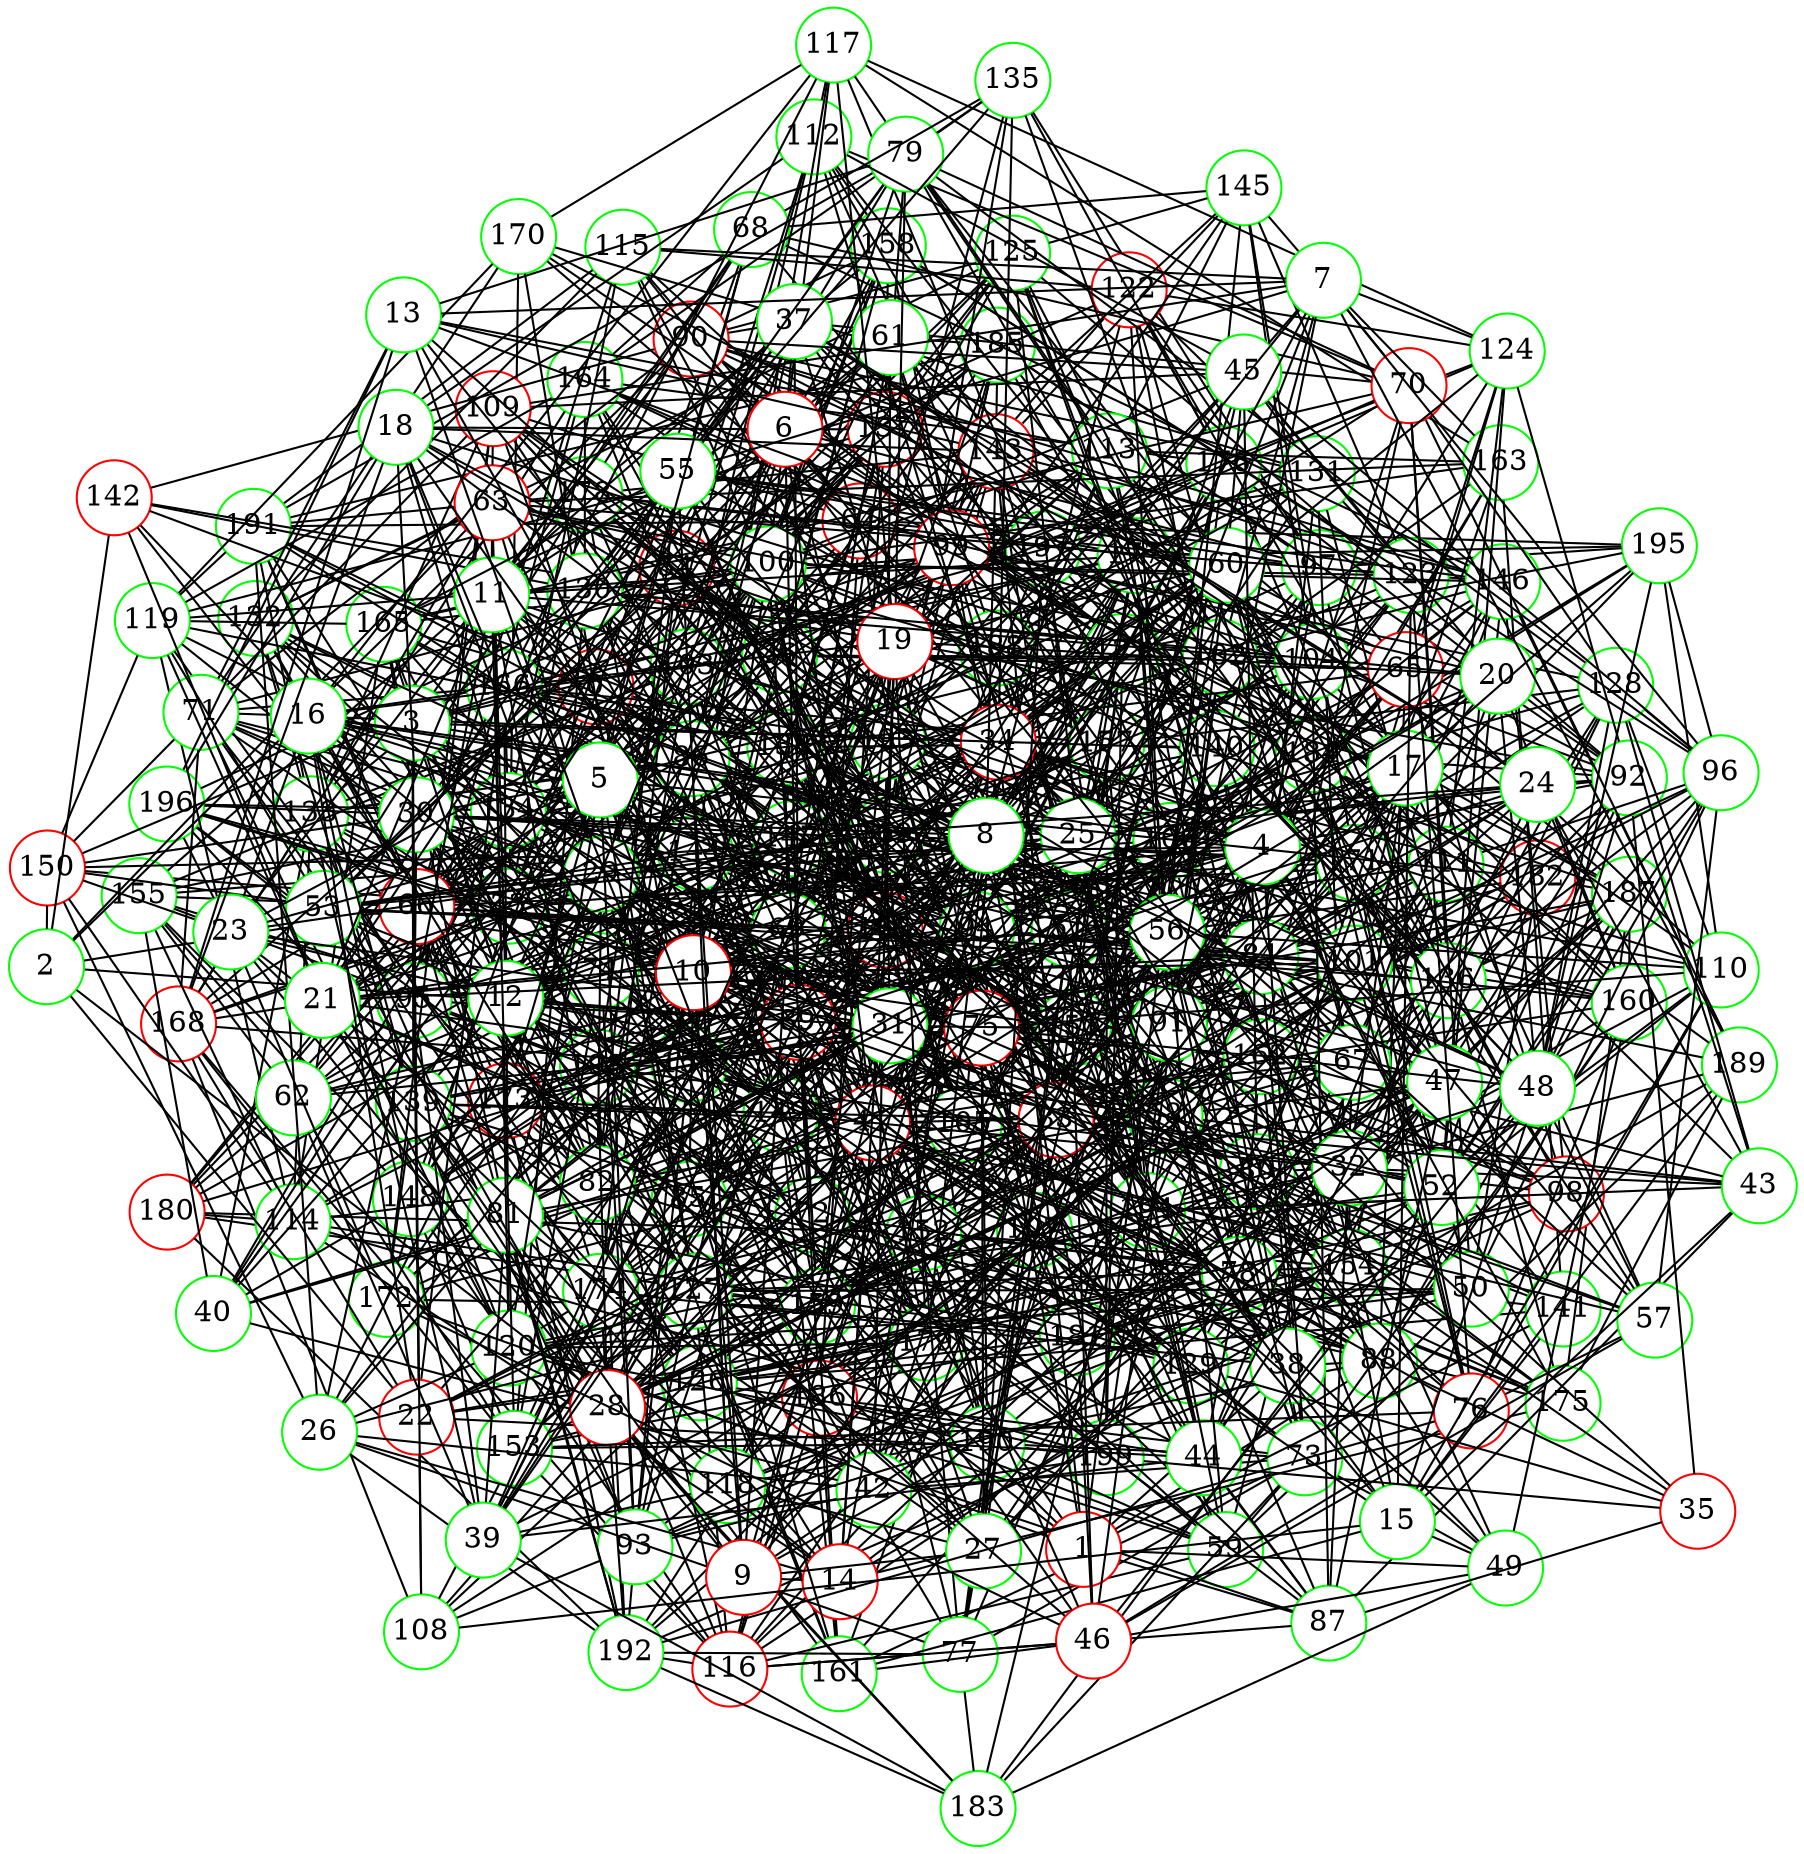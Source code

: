 graph {
graph ["layout"="fdp"]
node ["style"="filled","fillcolor"="white","fixedsize"="true","shape"="circle"]
"0" ["color"="red"]
"33" ["color"="green"]
"64" ["color"="red"]
"97" ["color"="green"]
"195" ["color"="green"]
"135" ["color"="green"]
"176" ["color"="green"]
"164" ["color"="green"]
"168" ["color"="red"]
"169" ["color"="green"]
"171" ["color"="green"]
"198" ["color"="green"]
"173" ["color"="red"]
"192" ["color"="green"]
"194" ["color"="green"]
"197" ["color"="green"]
"186" ["color"="red"]
"199" ["color"="green"]
"190" ["color"="green"]
"191" ["color"="green"]
"172" ["color"="green"]
"185" ["color"="green"]
"193" ["color"="green"]
"106" ["color"="green"]
"107" ["color"="green"]
"163" ["color"="green"]
"133" ["color"="green"]
"138" ["color"="green"]
"166" ["color"="green"]
"177" ["color"="green"]
"188" ["color"="green"]
"142" ["color"="red"]
"149" ["color"="green"]
"159" ["color"="green"]
"161" ["color"="green"]
"167" ["color"="red"]
"184" ["color"="green"]
"189" ["color"="green"]
"180" ["color"="red"]
"182" ["color"="red"]
"187" ["color"="green"]
"181" ["color"="green"]
"157" ["color"="green"]
"170" ["color"="green"]
"178" ["color"="green"]
"108" ["color"="green"]
"174" ["color"="green"]
"116" ["color"="red"]
"129" ["color"="green"]
"152" ["color"="green"]
"165" ["color"="green"]
"154" ["color"="green"]
"156" ["color"="green"]
"175" ["color"="green"]
"148" ["color"="green"]
"183" ["color"="green"]
"153" ["color"="green"]
"179" ["color"="green"]
"155" ["color"="green"]
"127" ["color"="green"]
"162" ["color"="green"]
"140" ["color"="green"]
"146" ["color"="green"]
"147" ["color"="green"]
"141" ["color"="green"]
"123" ["color"="green"]
"131" ["color"="green"]
"145" ["color"="green"]
"151" ["color"="green"]
"158" ["color"="green"]
"144" ["color"="green"]
"160" ["color"="green"]
"150" ["color"="red"]
"122" ["color"="red"]
"139" ["color"="green"]
"124" ["color"="green"]
"72" ["color"="green"]
"103" ["color"="green"]
"137" ["color"="red"]
"112" ["color"="green"]
"117" ["color"="green"]
"143" ["color"="red"]
"125" ["color"="green"]
"132" ["color"="green"]
"104" ["color"="green"]
"130" ["color"="green"]
"105" ["color"="green"]
"109" ["color"="red"]
"111" ["color"="green"]
"113" ["color"="green"]
"126" ["color"="green"]
"196" ["color"="green"]
"78" ["color"="green"]
"128" ["color"="green"]
"92" ["color"="green"]
"95" ["color"="green"]
"134" ["color"="green"]
"115" ["color"="green"]
"90" ["color"="red"]
"121" ["color"="green"]
"36" ["color"="green"]
"65" ["color"="red"]
"98" ["color"="red"]
"136" ["color"="green"]
"110" ["color"="green"]
"86" ["color"="green"]
"118" ["color"="green"]
"88" ["color"="green"]
"96" ["color"="green"]
"101" ["color"="green"]
"70" ["color"="red"]
"79" ["color"="green"]
"102" ["color"="green"]
"59" ["color"="green"]
"67" ["color"="green"]
"82" ["color"="green"]
"114" ["color"="green"]
"119" ["color"="green"]
"84" ["color"="green"]
"94" ["color"="green"]
"87" ["color"="green"]
"120" ["color"="green"]
"89" ["color"="red"]
"73" ["color"="green"]
"99" ["color"="red"]
"77" ["color"="green"]
"85" ["color"="green"]
"74" ["color"="green"]
"93" ["color"="green"]
"68" ["color"="green"]
"40" ["color"="green"]
"41" ["color"="red"]
"100" ["color"="green"]
"69" ["color"="green"]
"83" ["color"="red"]
"50" ["color"="green"]
"58" ["color"="green"]
"71" ["color"="green"]
"42" ["color"="green"]
"91" ["color"="green"]
"80" ["color"="green"]
"51" ["color"="green"]
"54" ["color"="red"]
"1" ["color"="red"]
"49" ["color"="green"]
"34" ["color"="red"]
"60" ["color"="green"]
"62" ["color"="green"]
"75" ["color"="red"]
"38" ["color"="green"]
"2" ["color"="green"]
"66" ["color"="red"]
"22" ["color"="red"]
"44" ["color"="green"]
"14" ["color"="red"]
"81" ["color"="green"]
"26" ["color"="green"]
"32" ["color"="green"]
"43" ["color"="green"]
"52" ["color"="green"]
"56" ["color"="green"]
"29" ["color"="green"]
"37" ["color"="green"]
"53" ["color"="green"]
"61" ["color"="green"]
"30" ["color"="green"]
"31" ["color"="green"]
"63" ["color"="red"]
"3" ["color"="green"]
"25" ["color"="green"]
"45" ["color"="green"]
"12" ["color"="green"]
"23" ["color"="green"]
"28" ["color"="red"]
"27" ["color"="green"]
"47" ["color"="green"]
"4" ["color"="green"]
"10" ["color"="red"]
"17" ["color"="green"]
"57" ["color"="green"]
"76" ["color"="red"]
"19" ["color"="red"]
"20" ["color"="green"]
"48" ["color"="green"]
"11" ["color"="green"]
"21" ["color"="green"]
"55" ["color"="green"]
"16" ["color"="green"]
"5" ["color"="green"]
"6" ["color"="red"]
"18" ["color"="green"]
"7" ["color"="green"]
"13" ["color"="green"]
"8" ["color"="green"]
"9" ["color"="red"]
"15" ["color"="green"]
"24" ["color"="green"]
"35" ["color"="red"]
"39" ["color"="green"]
"46" ["color"="red"]
"0" -- "33"
"0" -- "165"
"0" -- "199"
"0" -- "106"
"0" -- "107"
"0" -- "51"
"0" -- "180"
"0" -- "54"
"0" -- "151"
"0" -- "185"
"0" -- "58"
"0" -- "156"
"0" -- "125"
"33" -- "64"
"33" -- "36"
"33" -- "68"
"33" -- "132"
"33" -- "133"
"33" -- "40"
"33" -- "170"
"33" -- "172"
"33" -- "111"
"33" -- "80"
"33" -- "177"
"33" -- "178"
"33" -- "179"
"33" -- "85"
"33" -- "150"
"33" -- "119"
"64" -- "97"
"64" -- "195"
"64" -- "165"
"64" -- "72"
"64" -- "137"
"64" -- "109"
"64" -- "115"
"64" -- "148"
"64" -- "182"
"64" -- "90"
"64" -- "125"
"64" -- "126"
"64" -- "190"
"64" -- "191"
"97" -- "195"
"97" -- "135"
"97" -- "106"
"97" -- "144"
"97" -- "146"
"97" -- "181"
"97" -- "185"
"97" -- "122"
"135" -- "176"
"135" -- "164"
"135" -- "169"
"164" -- "168"
"164" -- "176"
"169" -- "171"
"169" -- "172"
"169" -- "185"
"169" -- "191"
"171" -- "198"
"171" -- "173"
"173" -- "192"
"173" -- "186"
"173" -- "191"
"192" -- "194"
"192" -- "198"
"194" -- "197"
"186" -- "199"
"186" -- "190"
"190" -- "199"
"191" -- "198"
"185" -- "193"
"185" -- "191"
"106" -- "193"
"106" -- "107"
"106" -- "140"
"106" -- "141"
"106" -- "173"
"106" -- "146"
"106" -- "123"
"106" -- "190"
"107" -- "193"
"107" -- "163"
"107" -- "133"
"107" -- "171"
"107" -- "108"
"107" -- "116"
"107" -- "186"
"107" -- "159"
"133" -- "168"
"133" -- "138"
"133" -- "176"
"133" -- "186"
"133" -- "191"
"138" -- "164"
"138" -- "166"
"138" -- "142"
"138" -- "149"
"138" -- "181"
"138" -- "157"
"138" -- "190"
"138" -- "159"
"166" -- "193"
"166" -- "177"
"177" -- "195"
"177" -- "188"
"188" -- "194"
"142" -- "188"
"149" -- "198"
"149" -- "159"
"149" -- "161"
"149" -- "172"
"149" -- "173"
"159" -- "161"
"159" -- "166"
"159" -- "167"
"159" -- "172"
"159" -- "180"
"159" -- "182"
"161" -- "198"
"161" -- "186"
"167" -- "197"
"167" -- "184"
"167" -- "191"
"184" -- "195"
"184" -- "199"
"184" -- "185"
"184" -- "189"
"180" -- "192"
"182" -- "187"
"187" -- "190"
"181" -- "193"
"181" -- "187"
"157" -- "194"
"157" -- "163"
"157" -- "164"
"157" -- "166"
"157" -- "199"
"157" -- "170"
"157" -- "178"
"170" -- "177"
"178" -- "197"
"178" -- "191"
"108" -- "168"
"108" -- "174"
"174" -- "181"
"174" -- "184"
"116" -- "192"
"116" -- "129"
"116" -- "194"
"116" -- "198"
"116" -- "168"
"116" -- "148"
"116" -- "153"
"116" -- "186"
"116" -- "127"
"116" -- "159"
"129" -- "138"
"129" -- "152"
"152" -- "164"
"152" -- "165"
"152" -- "180"
"152" -- "182"
"152" -- "154"
"152" -- "186"
"165" -- "197"
"165" -- "174"
"154" -- "167"
"154" -- "181"
"154" -- "156"
"154" -- "188"
"154" -- "157"
"156" -- "198"
"156" -- "168"
"156" -- "175"
"156" -- "178"
"175" -- "194"
"175" -- "187"
"175" -- "189"
"148" -- "169"
"148" -- "183"
"148" -- "153"
"148" -- "155"
"183" -- "192"
"153" -- "168"
"153" -- "179"
"153" -- "181"
"153" -- "156"
"153" -- "190"
"179" -- "192"
"155" -- "193"
"155" -- "198"
"155" -- "169"
"155" -- "156"
"127" -- "162"
"127" -- "170"
"127" -- "177"
"127" -- "184"
"127" -- "153"
"127" -- "154"
"127" -- "159"
"162" -- "186"
"140" -- "146"
"140" -- "147"
"140" -- "185"
"140" -- "157"
"140" -- "190"
"146" -- "171"
"146" -- "189"
"147" -- "165"
"147" -- "166"
"141" -- "163"
"141" -- "152"
"141" -- "171"
"123" -- "131"
"123" -- "167"
"123" -- "145"
"123" -- "151"
"123" -- "158"
"131" -- "169"
"131" -- "170"
"131" -- "175"
"131" -- "154"
"145" -- "147"
"145" -- "149"
"145" -- "171"
"151" -- "161"
"151" -- "165"
"151" -- "154"
"151" -- "187"
"158" -- "178"
"144" -- "160"
"144" -- "192"
"144" -- "168"
"144" -- "172"
"144" -- "179"
"144" -- "149"
"144" -- "150"
"160" -- "169"
"160" -- "181"
"160" -- "187"
"122" -- "176"
"122" -- "131"
"122" -- "165"
"122" -- "139"
"122" -- "124"
"122" -- "140"
"139" -- "161"
"139" -- "172"
"139" -- "158"
"124" -- "197"
"124" -- "171"
"72" -- "133"
"72" -- "103"
"72" -- "104"
"72" -- "78"
"72" -- "175"
"72" -- "144"
"72" -- "113"
"72" -- "95"
"103" -- "137"
"103" -- "138"
"103" -- "112"
"103" -- "179"
"103" -- "180"
"103" -- "182"
"103" -- "155"
"103" -- "124"
"103" -- "125"
"103" -- "190"
"137" -- "138"
"137" -- "149"
"137" -- "186"
"137" -- "156"
"137" -- "158"
"112" -- "117"
"112" -- "158"
"112" -- "143"
"117" -- "144"
"117" -- "163"
"117" -- "197"
"117" -- "166"
"117" -- "170"
"117" -- "124"
"143" -- "198"
"143" -- "169"
"143" -- "144"
"143" -- "145"
"143" -- "146"
"143" -- "178"
"143" -- "185"
"143" -- "156"
"125" -- "132"
"125" -- "137"
"125" -- "145"
"132" -- "133"
"132" -- "139"
"132" -- "149"
"132" -- "151"
"104" -- "160"
"104" -- "130"
"104" -- "105"
"104" -- "145"
"104" -- "124"
"104" -- "157"
"130" -- "164"
"130" -- "142"
"130" -- "151"
"130" -- "153"
"105" -- "192"
"105" -- "130"
"105" -- "139"
"105" -- "108"
"105" -- "109"
"105" -- "111"
"105" -- "123"
"105" -- "126"
"109" -- "133"
"109" -- "169"
"109" -- "172"
"111" -- "129"
"111" -- "194"
"111" -- "113"
"111" -- "151"
"111" -- "154"
"111" -- "124"
"113" -- "162"
"113" -- "163"
"113" -- "168"
"113" -- "138"
"113" -- "117"
"113" -- "187"
"126" -- "132"
"126" -- "196"
"126" -- "141"
"126" -- "173"
"126" -- "152"
"78" -- "128"
"78" -- "162"
"78" -- "143"
"78" -- "175"
"78" -- "146"
"78" -- "92"
"78" -- "156"
"78" -- "126"
"128" -- "171"
"128" -- "157"
"92" -- "104"
"92" -- "143"
"92" -- "176"
"92" -- "184"
"92" -- "185"
"92" -- "124"
"92" -- "125"
"95" -- "196"
"95" -- "133"
"95" -- "134"
"95" -- "157"
"95" -- "159"
"95" -- "164"
"95" -- "167"
"95" -- "108"
"95" -- "109"
"95" -- "111"
"95" -- "178"
"95" -- "180"
"134" -- "161"
"134" -- "162"
"134" -- "196"
"134" -- "166"
"134" -- "137"
"134" -- "144"
"134" -- "180"
"134" -- "181"
"115" -- "162"
"115" -- "194"
"115" -- "132"
"115" -- "134"
"115" -- "169"
"115" -- "122"
"115" -- "191"
"90" -- "131"
"90" -- "133"
"90" -- "142"
"90" -- "111"
"90" -- "146"
"90" -- "151"
"90" -- "121"
"90" -- "123"
"90" -- "125"
"90" -- "158"
"121" -- "195"
"121" -- "199"
"121" -- "170"
"121" -- "174"
"121" -- "149"
"121" -- "151"
"121" -- "154"
"36" -- "65"
"36" -- "194"
"36" -- "70"
"36" -- "102"
"36" -- "167"
"36" -- "104"
"36" -- "105"
"36" -- "106"
"36" -- "109"
"36" -- "178"
"36" -- "148"
"36" -- "181"
"36" -- "59"
"36" -- "156"
"36" -- "158"
"65" -- "97"
"65" -- "98"
"65" -- "167"
"65" -- "137"
"65" -- "110"
"65" -- "86"
"65" -- "88"
"65" -- "152"
"65" -- "90"
"65" -- "186"
"65" -- "124"
"98" -- "129"
"98" -- "194"
"98" -- "136"
"98" -- "144"
"98" -- "146"
"98" -- "181"
"98" -- "126"
"136" -- "161"
"136" -- "197"
"136" -- "169"
"136" -- "140"
"136" -- "143"
"136" -- "176"
"136" -- "177"
"136" -- "184"
"136" -- "187"
"110" -- "128"
"110" -- "129"
"110" -- "195"
"110" -- "177"
"110" -- "154"
"86" -- "131"
"86" -- "133"
"86" -- "134"
"86" -- "174"
"86" -- "176"
"86" -- "113"
"86" -- "179"
"86" -- "149"
"86" -- "118"
"86" -- "151"
"86" -- "158"
"86" -- "191"
"118" -- "154"
"118" -- "155"
"88" -- "96"
"88" -- "160"
"88" -- "169"
"88" -- "140"
"88" -- "118"
"88" -- "182"
"88" -- "156"
"88" -- "95"
"96" -- "128"
"96" -- "129"
"96" -- "131"
"96" -- "195"
"96" -- "101"
"96" -- "136"
"96" -- "105"
"96" -- "111"
"96" -- "158"
"101" -- "149"
"101" -- "156"
"101" -- "127"
"101" -- "159"
"70" -- "128"
"70" -- "162"
"70" -- "194"
"70" -- "165"
"70" -- "136"
"70" -- "79"
"70" -- "112"
"70" -- "188"
"70" -- "189"
"79" -- "128"
"79" -- "130"
"79" -- "134"
"79" -- "198"
"79" -- "135"
"79" -- "137"
"79" -- "177"
"79" -- "184"
"79" -- "191"
"102" -- "194"
"102" -- "164"
"102" -- "135"
"102" -- "199"
"102" -- "171"
"102" -- "112"
"102" -- "146"
"102" -- "148"
"102" -- "187"
"102" -- "125"
"59" -- "193"
"59" -- "67"
"59" -- "72"
"59" -- "73"
"59" -- "74"
"59" -- "116"
"59" -- "186"
"59" -- "189"
"59" -- "126"
"59" -- "190"
"67" -- "98"
"67" -- "136"
"67" -- "138"
"67" -- "82"
"67" -- "149"
"67" -- "87"
"67" -- "89"
"67" -- "153"
"67" -- "122"
"67" -- "92"
"67" -- "157"
"67" -- "159"
"82" -- "129"
"82" -- "165"
"82" -- "103"
"82" -- "167"
"82" -- "139"
"82" -- "114"
"82" -- "84"
"82" -- "186"
"114" -- "180"
"114" -- "133"
"114" -- "165"
"114" -- "181"
"114" -- "150"
"114" -- "119"
"114" -- "199"
"114" -- "155"
"114" -- "140"
"119" -- "164"
"119" -- "165"
"119" -- "197"
"119" -- "137"
"119" -- "138"
"119" -- "170"
"119" -- "150"
"119" -- "126"
"119" -- "191"
"84" -- "131"
"84" -- "195"
"84" -- "166"
"84" -- "139"
"84" -- "140"
"84" -- "173"
"84" -- "144"
"84" -- "182"
"84" -- "125"
"84" -- "94"
"94" -- "160"
"94" -- "101"
"94" -- "106"
"94" -- "109"
"94" -- "174"
"94" -- "177"
"94" -- "147"
"94" -- "118"
"94" -- "184"
"94" -- "186"
"94" -- "156"
"87" -- "104"
"87" -- "107"
"87" -- "116"
"87" -- "151"
"87" -- "120"
"87" -- "152"
"120" -- "166"
"120" -- "139"
"120" -- "174"
"120" -- "179"
"120" -- "190"
"120" -- "159"
"89" -- "129"
"89" -- "130"
"89" -- "139"
"89" -- "141"
"89" -- "148"
"89" -- "162"
"89" -- "180"
"89" -- "186"
"73" -- "160"
"73" -- "161"
"73" -- "162"
"73" -- "99"
"73" -- "106"
"73" -- "77"
"73" -- "84"
"73" -- "183"
"73" -- "186"
"73" -- "188"
"73" -- "190"
"99" -- "128"
"99" -- "104"
"99" -- "115"
"99" -- "185"
"99" -- "187"
"99" -- "158"
"77" -- "192"
"77" -- "84"
"77" -- "85"
"77" -- "151"
"77" -- "183"
"77" -- "89"
"77" -- "169"
"77" -- "157"
"77" -- "190"
"85" -- "97"
"85" -- "196"
"85" -- "165"
"85" -- "171"
"85" -- "143"
"85" -- "144"
"85" -- "177"
"85" -- "181"
"85" -- "88"
"74" -- "128"
"74" -- "147"
"74" -- "180"
"74" -- "149"
"74" -- "121"
"74" -- "153"
"74" -- "93"
"74" -- "157"
"74" -- "158"
"93" -- "162"
"93" -- "133"
"93" -- "108"
"93" -- "147"
"93" -- "149"
"93" -- "181"
"93" -- "154"
"93" -- "156"
"68" -- "145"
"68" -- "146"
"68" -- "178"
"68" -- "164"
"68" -- "101"
"68" -- "70"
"68" -- "135"
"68" -- "173"
"40" -- "148"
"40" -- "133"
"40" -- "134"
"40" -- "41"
"40" -- "42"
"40" -- "91"
"40" -- "155"
"40" -- "95"
"41" -- "160"
"41" -- "193"
"41" -- "100"
"41" -- "69"
"41" -- "102"
"41" -- "108"
"41" -- "176"
"41" -- "177"
"41" -- "50"
"41" -- "152"
"41" -- "153"
"41" -- "58"
"100" -- "130"
"100" -- "163"
"100" -- "134"
"100" -- "105"
"100" -- "137"
"100" -- "140"
"100" -- "113"
"100" -- "146"
"100" -- "179"
"100" -- "117"
"100" -- "150"
"100" -- "184"
"100" -- "123"
"100" -- "156"
"100" -- "159"
"69" -- "98"
"69" -- "130"
"69" -- "133"
"69" -- "103"
"69" -- "135"
"69" -- "168"
"69" -- "138"
"69" -- "172"
"69" -- "141"
"69" -- "83"
"69" -- "120"
"69" -- "185"
"69" -- "124"
"83" -- "99"
"83" -- "164"
"83" -- "101"
"83" -- "136"
"83" -- "106"
"83" -- "139"
"83" -- "172"
"83" -- "143"
"83" -- "176"
"83" -- "151"
"83" -- "88"
"83" -- "121"
"83" -- "159"
"50" -- "96"
"50" -- "70"
"50" -- "182"
"50" -- "120"
"50" -- "73"
"50" -- "58"
"50" -- "171"
"50" -- "93"
"50" -- "126"
"50" -- "127"
"58" -- "67"
"58" -- "71"
"58" -- "137"
"58" -- "175"
"58" -- "83"
"58" -- "147"
"58" -- "179"
"58" -- "85"
"58" -- "86"
"58" -- "92"
"58" -- "188"
"58" -- "159"
"71" -- "100"
"71" -- "134"
"71" -- "166"
"71" -- "168"
"71" -- "170"
"71" -- "109"
"71" -- "173"
"71" -- "174"
"71" -- "149"
"71" -- "150"
"71" -- "120"
"71" -- "90"
"42" -- "193"
"42" -- "101"
"42" -- "199"
"42" -- "73"
"42" -- "140"
"42" -- "146"
"42" -- "188"
"42" -- "93"
"42" -- "157"
"42" -- "126"
"91" -- "163"
"91" -- "100"
"91" -- "177"
"91" -- "150"
"91" -- "183"
"91" -- "152"
"91" -- "122"
"80" -- "163"
"80" -- "103"
"80" -- "175"
"80" -- "116"
"80" -- "119"
"80" -- "186"
"51" -- "65"
"51" -- "98"
"51" -- "198"
"51" -- "71"
"51" -- "77"
"51" -- "143"
"51" -- "177"
"51" -- "82"
"51" -- "146"
"51" -- "178"
"51" -- "152"
"51" -- "58"
"51" -- "189"
"51" -- "95"
"54" -- "193"
"54" -- "194"
"54" -- "67"
"54" -- "196"
"54" -- "198"
"54" -- "167"
"54" -- "137"
"54" -- "174"
"54" -- "112"
"54" -- "151"
"54" -- "185"
"54" -- "187"
"1" -- "176"
"1" -- "49"
"1" -- "34"
"1" -- "149"
"1" -- "38"
"1" -- "198"
"1" -- "87"
"1" -- "88"
"1" -- "172"
"1" -- "141"
"1" -- "173"
"1" -- "94"
"49" -- "80"
"49" -- "160"
"49" -- "194"
"49" -- "197"
"49" -- "183"
"49" -- "73"
"34" -- "67"
"34" -- "71"
"34" -- "135"
"34" -- "105"
"34" -- "171"
"34" -- "109"
"34" -- "110"
"34" -- "112"
"34" -- "116"
"34" -- "121"
"34" -- "123"
"34" -- "60"
"34" -- "95"
"60" -- "98"
"60" -- "67"
"60" -- "101"
"60" -- "198"
"60" -- "167"
"60" -- "138"
"60" -- "79"
"60" -- "178"
"60" -- "147"
"60" -- "181"
"60" -- "91"
"60" -- "62"
"62" -- "100"
"62" -- "134"
"62" -- "153"
"62" -- "74"
"62" -- "75"
"62" -- "155"
"62" -- "94"
"75" -- "97"
"75" -- "130"
"75" -- "162"
"75" -- "196"
"75" -- "198"
"75" -- "78"
"75" -- "110"
"75" -- "144"
"75" -- "149"
"75" -- "154"
"75" -- "190"
"38" -- "128"
"38" -- "192"
"38" -- "113"
"38" -- "88"
"38" -- "41"
"38" -- "105"
"38" -- "169"
"38" -- "138"
"38" -- "139"
"38" -- "174"
"2" -- "66"
"2" -- "22"
"2" -- "150"
"2" -- "89"
"2" -- "90"
"2" -- "14"
"2" -- "142"
"2" -- "63"
"66" -- "192"
"66" -- "99"
"66" -- "132"
"66" -- "101"
"66" -- "134"
"66" -- "136"
"66" -- "171"
"66" -- "82"
"66" -- "115"
"66" -- "116"
"66" -- "155"
"66" -- "191"
"22" -- "34"
"22" -- "83"
"22" -- "179"
"22" -- "166"
"22" -- "72"
"22" -- "168"
"22" -- "105"
"22" -- "44"
"22" -- "78"
"44" -- "194"
"44" -- "99"
"44" -- "138"
"44" -- "173"
"44" -- "78"
"44" -- "111"
"44" -- "51"
"44" -- "83"
"44" -- "87"
"44" -- "92"
"44" -- "126"
"14" -- "167"
"14" -- "41"
"14" -- "78"
"14" -- "175"
"14" -- "81"
"14" -- "82"
"14" -- "114"
"14" -- "118"
"14" -- "26"
"14" -- "189"
"81" -- "192"
"81" -- "129"
"81" -- "165"
"81" -- "197"
"81" -- "102"
"81" -- "106"
"81" -- "112"
"81" -- "83"
"81" -- "156"
"81" -- "93"
"26" -- "32"
"26" -- "192"
"26" -- "81"
"26" -- "150"
"26" -- "198"
"26" -- "120"
"26" -- "42"
"26" -- "29"
"26" -- "77"
"26" -- "95"
"26" -- "191"
"32" -- "128"
"32" -- "98"
"32" -- "198"
"32" -- "43"
"32" -- "110"
"32" -- "80"
"32" -- "144"
"32" -- "147"
"32" -- "52"
"32" -- "149"
"32" -- "56"
"32" -- "120"
"32" -- "154"
"32" -- "187"
"32" -- "125"
"32" -- "189"
"43" -- "128"
"43" -- "162"
"43" -- "194"
"43" -- "83"
"43" -- "102"
"43" -- "87"
"43" -- "58"
"43" -- "92"
"52" -- "96"
"52" -- "193"
"52" -- "169"
"52" -- "146"
"52" -- "118"
"52" -- "183"
"52" -- "184"
"52" -- "89"
"52" -- "187"
"52" -- "92"
"52" -- "124"
"52" -- "127"
"56" -- "128"
"56" -- "65"
"56" -- "166"
"56" -- "72"
"56" -- "73"
"56" -- "138"
"56" -- "78"
"56" -- "110"
"56" -- "174"
"56" -- "112"
"56" -- "145"
"56" -- "177"
"56" -- "86"
"56" -- "182"
"56" -- "151"
"56" -- "59"
"56" -- "62"
"29" -- "33"
"29" -- "161"
"29" -- "34"
"29" -- "194"
"29" -- "131"
"29" -- "37"
"29" -- "40"
"29" -- "168"
"29" -- "73"
"29" -- "106"
"29" -- "75"
"29" -- "82"
"29" -- "53"
"29" -- "185"
"29" -- "58"
"29" -- "154"
"29" -- "30"
"29" -- "158"
"29" -- "31"
"29" -- "63"
"37" -- "70"
"37" -- "166"
"37" -- "104"
"37" -- "106"
"37" -- "143"
"37" -- "86"
"37" -- "184"
"37" -- "89"
"37" -- "121"
"37" -- "90"
"37" -- "155"
"53" -- "129"
"53" -- "69"
"53" -- "167"
"53" -- "169"
"53" -- "78"
"53" -- "178"
"53" -- "147"
"53" -- "54"
"53" -- "119"
"53" -- "61"
"53" -- "125"
"61" -- "160"
"61" -- "193"
"61" -- "99"
"61" -- "69"
"61" -- "133"
"61" -- "166"
"61" -- "104"
"61" -- "74"
"61" -- "140"
"61" -- "185"
"61" -- "188"
"30" -- "196"
"30" -- "37"
"30" -- "165"
"30" -- "71"
"30" -- "168"
"30" -- "41"
"30" -- "139"
"30" -- "171"
"30" -- "78"
"30" -- "142"
"30" -- "80"
"30" -- "82"
"30" -- "147"
"30" -- "150"
"30" -- "88"
"30" -- "185"
"30" -- "127"
"30" -- "159"
"31" -- "194"
"31" -- "195"
"31" -- "132"
"31" -- "196"
"31" -- "134"
"31" -- "169"
"31" -- "173"
"31" -- "49"
"31" -- "81"
"31" -- "177"
"31" -- "82"
"31" -- "147"
"31" -- "151"
"31" -- "121"
"31" -- "187"
"31" -- "190"
"31" -- "95"
"31" -- "159"
"63" -- "163"
"63" -- "100"
"63" -- "132"
"63" -- "133"
"63" -- "104"
"63" -- "109"
"63" -- "149"
"63" -- "120"
"63" -- "123"
"3" -- "177"
"3" -- "99"
"3" -- "131"
"3" -- "68"
"3" -- "149"
"3" -- "25"
"3" -- "89"
"3" -- "42"
"3" -- "139"
"3" -- "12"
"3" -- "108"
"3" -- "140"
"25" -- "160"
"25" -- "194"
"25" -- "131"
"25" -- "101"
"25" -- "38"
"25" -- "134"
"25" -- "41"
"25" -- "74"
"25" -- "45"
"25" -- "109"
"25" -- "177"
"25" -- "53"
"25" -- "118"
"25" -- "88"
"25" -- "59"
"25" -- "60"
"25" -- "92"
"25" -- "125"
"25" -- "127"
"45" -- "96"
"45" -- "193"
"45" -- "131"
"45" -- "100"
"45" -- "107"
"45" -- "109"
"45" -- "80"
"45" -- "112"
"45" -- "89"
"45" -- "90"
"45" -- "123"
"45" -- "60"
"45" -- "188"
"12" -- "34"
"12" -- "69"
"12" -- "104"
"12" -- "140"
"12" -- "142"
"12" -- "179"
"12" -- "52"
"12" -- "149"
"12" -- "23"
"12" -- "87"
"12" -- "89"
"12" -- "27"
"12" -- "60"
"12" -- "63"
"23" -- "99"
"23" -- "196"
"23" -- "102"
"23" -- "169"
"23" -- "172"
"23" -- "150"
"23" -- "28"
"23" -- "126"
"23" -- "31"
"23" -- "127"
"28" -- "192"
"28" -- "67"
"28" -- "198"
"28" -- "167"
"28" -- "72"
"28" -- "105"
"28" -- "169"
"28" -- "139"
"28" -- "174"
"28" -- "51"
"28" -- "83"
"28" -- "52"
"28" -- "53"
"28" -- "149"
"28" -- "183"
"28" -- "58"
"28" -- "159"
"27" -- "197"
"27" -- "74"
"27" -- "75"
"27" -- "78"
"27" -- "47"
"27" -- "111"
"27" -- "81"
"27" -- "51"
"27" -- "118"
"27" -- "89"
"27" -- "29"
"27" -- "127"
"47" -- "97"
"47" -- "193"
"47" -- "194"
"47" -- "99"
"47" -- "167"
"47" -- "137"
"47" -- "171"
"47" -- "174"
"47" -- "181"
"47" -- "87"
"47" -- "58"
"47" -- "60"
"47" -- "126"
"4" -- "33"
"4" -- "97"
"4" -- "193"
"4" -- "34"
"4" -- "101"
"4" -- "73"
"4" -- "10"
"4" -- "74"
"4" -- "11"
"4" -- "107"
"4" -- "47"
"4" -- "175"
"4" -- "16"
"4" -- "144"
"4" -- "17"
"4" -- "81"
"4" -- "20"
"4" -- "52"
"4" -- "91"
"4" -- "92"
"4" -- "125"
"4" -- "94"
"10" -- "129"
"10" -- "132"
"10" -- "196"
"10" -- "101"
"10" -- "166"
"10" -- "199"
"10" -- "73"
"10" -- "109"
"10" -- "174"
"10" -- "80"
"10" -- "17"
"10" -- "114"
"10" -- "19"
"10" -- "179"
"10" -- "151"
"10" -- "89"
"10" -- "158"
"10" -- "31"
"17" -- "32"
"17" -- "129"
"17" -- "195"
"17" -- "164"
"17" -- "101"
"17" -- "197"
"17" -- "102"
"17" -- "198"
"17" -- "85"
"17" -- "182"
"17" -- "151"
"17" -- "57"
"17" -- "58"
"17" -- "122"
"17" -- "91"
"17" -- "63"
"17" -- "159"
"57" -- "80"
"57" -- "96"
"57" -- "84"
"57" -- "101"
"57" -- "149"
"57" -- "89"
"57" -- "171"
"57" -- "76"
"76" -- "160"
"76" -- "192"
"76" -- "101"
"76" -- "105"
"76" -- "171"
"76" -- "110"
"76" -- "147"
"76" -- "151"
"76" -- "184"
"76" -- "153"
"76" -- "123"
"19" -- "66"
"19" -- "130"
"19" -- "37"
"19" -- "166"
"19" -- "167"
"19" -- "169"
"19" -- "75"
"19" -- "79"
"19" -- "144"
"19" -- "113"
"19" -- "83"
"19" -- "147"
"19" -- "179"
"19" -- "20"
"19" -- "117"
"19" -- "89"
"19" -- "58"
"19" -- "28"
"19" -- "60"
"19" -- "92"
"19" -- "157"
"19" -- "159"
"20" -- "48"
"20" -- "64"
"20" -- "160"
"20" -- "82"
"20" -- "130"
"20" -- "51"
"20" -- "67"
"20" -- "179"
"20" -- "167"
"20" -- "45"
"48" -- "128"
"48" -- "162"
"48" -- "194"
"48" -- "195"
"48" -- "134"
"48" -- "138"
"48" -- "140"
"48" -- "52"
"48" -- "84"
"48" -- "57"
"48" -- "121"
"48" -- "187"
"48" -- "60"
"48" -- "92"
"11" -- "68"
"11" -- "104"
"11" -- "177"
"11" -- "82"
"11" -- "178"
"11" -- "147"
"11" -- "21"
"11" -- "23"
"11" -- "56"
"11" -- "153"
"11" -- "186"
"11" -- "61"
"11" -- "94"
"11" -- "31"
"11" -- "63"
"11" -- "95"
"21" -- "129"
"21" -- "166"
"21" -- "72"
"21" -- "74"
"21" -- "142"
"21" -- "51"
"21" -- "84"
"21" -- "55"
"21" -- "119"
"21" -- "120"
"21" -- "58"
"21" -- "28"
"21" -- "188"
"21" -- "29"
"21" -- "157"
"55" -- "97"
"55" -- "193"
"55" -- "165"
"55" -- "135"
"55" -- "167"
"55" -- "105"
"55" -- "79"
"55" -- "177"
"55" -- "82"
"55" -- "146"
"55" -- "148"
"55" -- "118"
"55" -- "188"
"55" -- "95"
"16" -- "36"
"16" -- "69"
"16" -- "166"
"16" -- "139"
"16" -- "82"
"16" -- "148"
"16" -- "117"
"16" -- "22"
"16" -- "23"
"16" -- "56"
"16" -- "152"
"16" -- "25"
"16" -- "94"
"5" -- "68"
"5" -- "132"
"5" -- "134"
"5" -- "12"
"5" -- "143"
"5" -- "16"
"5" -- "145"
"5" -- "151"
"5" -- "89"
"5" -- "93"
"5" -- "30"
"5" -- "94"
"5" -- "95"
"5" -- "100"
"5" -- "103"
"5" -- "40"
"5" -- "41"
"5" -- "42"
"5" -- "107"
"5" -- "173"
"5" -- "53"
"5" -- "182"
"5" -- "120"
"5" -- "121"
"5" -- "127"
"6" -- "64"
"6" -- "97"
"6" -- "37"
"6" -- "41"
"6" -- "137"
"6" -- "169"
"6" -- "173"
"6" -- "18"
"6" -- "50"
"6" -- "86"
"6" -- "184"
"6" -- "89"
"6" -- "95"
"18" -- "196"
"18" -- "134"
"18" -- "166"
"18" -- "168"
"18" -- "74"
"18" -- "106"
"18" -- "143"
"18" -- "112"
"18" -- "144"
"18" -- "51"
"18" -- "25"
"18" -- "121"
"18" -- "30"
"7" -- "96"
"7" -- "163"
"7" -- "70"
"7" -- "102"
"7" -- "13"
"7" -- "45"
"7" -- "109"
"7" -- "145"
"7" -- "51"
"7" -- "115"
"7" -- "55"
"7" -- "91"
"7" -- "124"
"7" -- "156"
"7" -- "189"
"7" -- "94"
"13" -- "113"
"13" -- "196"
"13" -- "197"
"13" -- "71"
"13" -- "168"
"13" -- "89"
"13" -- "75"
"13" -- "29"
"13" -- "79"
"13" -- "143"
"8" -- "199"
"8" -- "10"
"8" -- "13"
"8" -- "14"
"8" -- "78"
"8" -- "110"
"8" -- "143"
"8" -- "80"
"8" -- "176"
"8" -- "178"
"8" -- "179"
"8" -- "148"
"8" -- "85"
"8" -- "89"
"8" -- "122"
"8" -- "186"
"8" -- "60"
"8" -- "30"
"8" -- "95"
"9" -- "32"
"9" -- "69"
"9" -- "86"
"9" -- "56"
"9" -- "41"
"9" -- "10"
"9" -- "27"
"9" -- "107"
"9" -- "139"
"9" -- "28"
"9" -- "14"
"9" -- "190"
"15" -- "33"
"15" -- "161"
"15" -- "169"
"15" -- "43"
"15" -- "75"
"15" -- "108"
"15" -- "141"
"15" -- "110"
"15" -- "48"
"15" -- "49"
"15" -- "56"
"15" -- "154"
"15" -- "123"
"15" -- "189"
"24" -- "160"
"24" -- "37"
"24" -- "43"
"24" -- "44"
"24" -- "143"
"24" -- "147"
"24" -- "179"
"24" -- "84"
"24" -- "151"
"24" -- "25"
"24" -- "89"
"24" -- "91"
"24" -- "92"
"35" -- "129"
"35" -- "87"
"35" -- "199"
"35" -- "88"
"35" -- "154"
"35" -- "91"
"35" -- "92"
"39" -- "193"
"39" -- "194"
"39" -- "69"
"39" -- "133"
"39" -- "167"
"39" -- "44"
"39" -- "81"
"39" -- "147"
"39" -- "85"
"39" -- "149"
"39" -- "118"
"39" -- "183"
"39" -- "62"
"39" -- "95"
"46" -- "161"
"46" -- "76"
"46" -- "172"
"46" -- "48"
"46" -- "49"
"46" -- "178"
"46" -- "51"
"46" -- "116"
"46" -- "181"
"46" -- "57"
"46" -- "58"
"46" -- "156"
"46" -- "127"
}